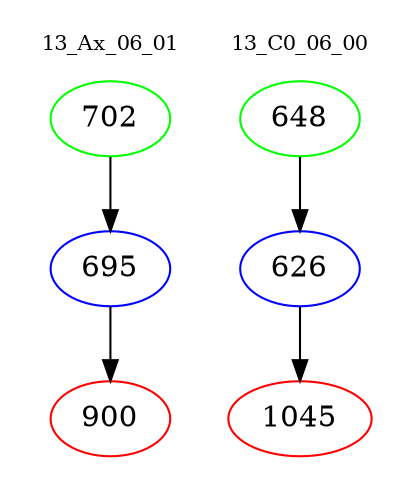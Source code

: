 digraph{
subgraph cluster_0 {
color = white
label = "13_Ax_06_01";
fontsize=10;
T0_702 [label="702", color="green"]
T0_702 -> T0_695 [color="black"]
T0_695 [label="695", color="blue"]
T0_695 -> T0_900 [color="black"]
T0_900 [label="900", color="red"]
}
subgraph cluster_1 {
color = white
label = "13_C0_06_00";
fontsize=10;
T1_648 [label="648", color="green"]
T1_648 -> T1_626 [color="black"]
T1_626 [label="626", color="blue"]
T1_626 -> T1_1045 [color="black"]
T1_1045 [label="1045", color="red"]
}
}
